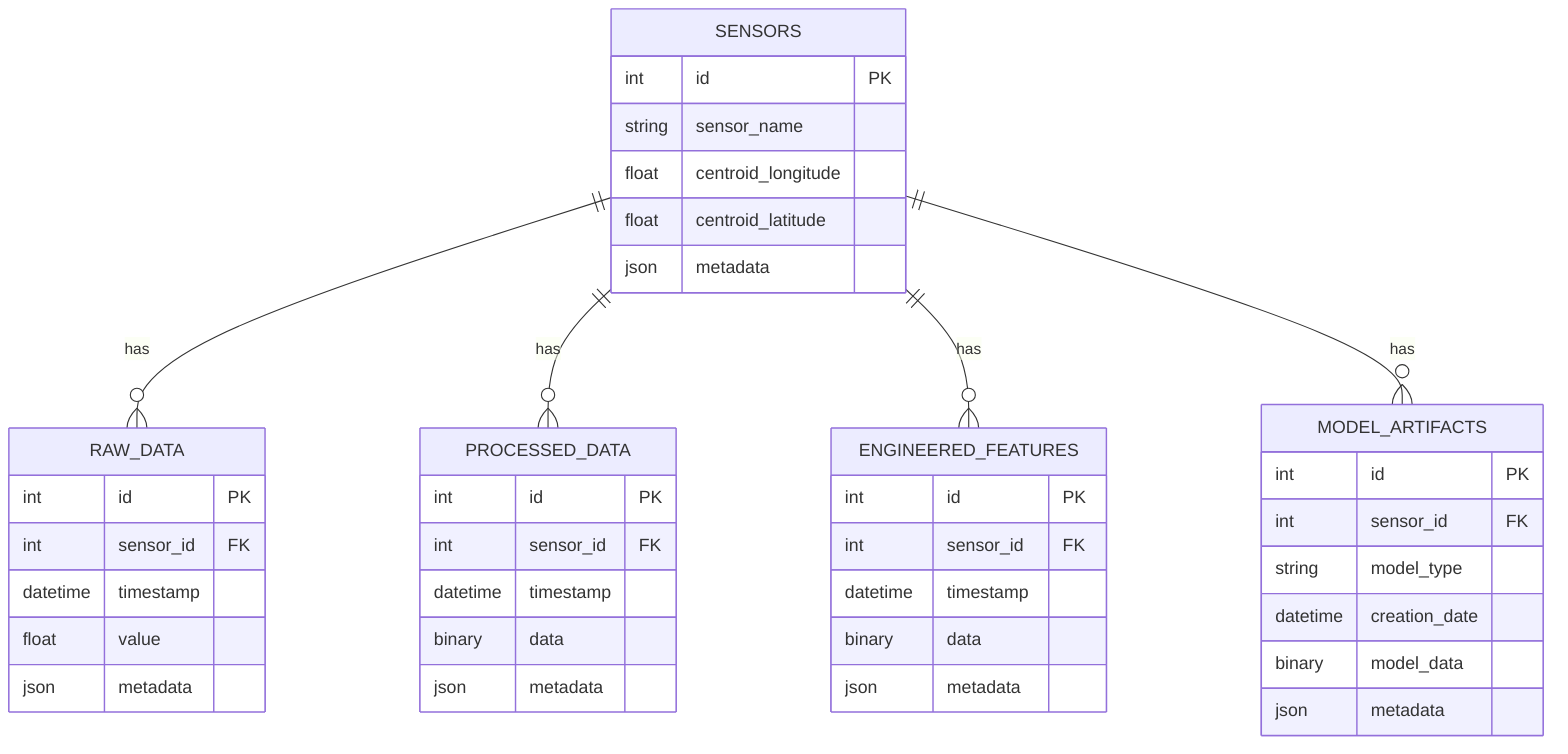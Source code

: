 erDiagram
    SENSORS ||--o{ RAW_DATA : has
    SENSORS ||--o{ PROCESSED_DATA : has
    SENSORS ||--o{ ENGINEERED_FEATURES : has
    SENSORS ||--o{ MODEL_ARTIFACTS : has
    SENSORS {
        int id PK
        string sensor_name
        float centroid_longitude
        float centroid_latitude
        json metadata
    }
    RAW_DATA {
        int id PK
        int sensor_id FK
        datetime timestamp
        float value
        json metadata
    }
    PROCESSED_DATA {
        int id PK
        int sensor_id FK
        datetime timestamp
        binary data
        json metadata
    }
    ENGINEERED_FEATURES {
        int id PK
        int sensor_id FK
        datetime timestamp
        binary data
        json metadata
    }
    MODEL_ARTIFACTS {
        int id PK
        int sensor_id FK
        string model_type
        datetime creation_date
        binary model_data
        json metadata
    }